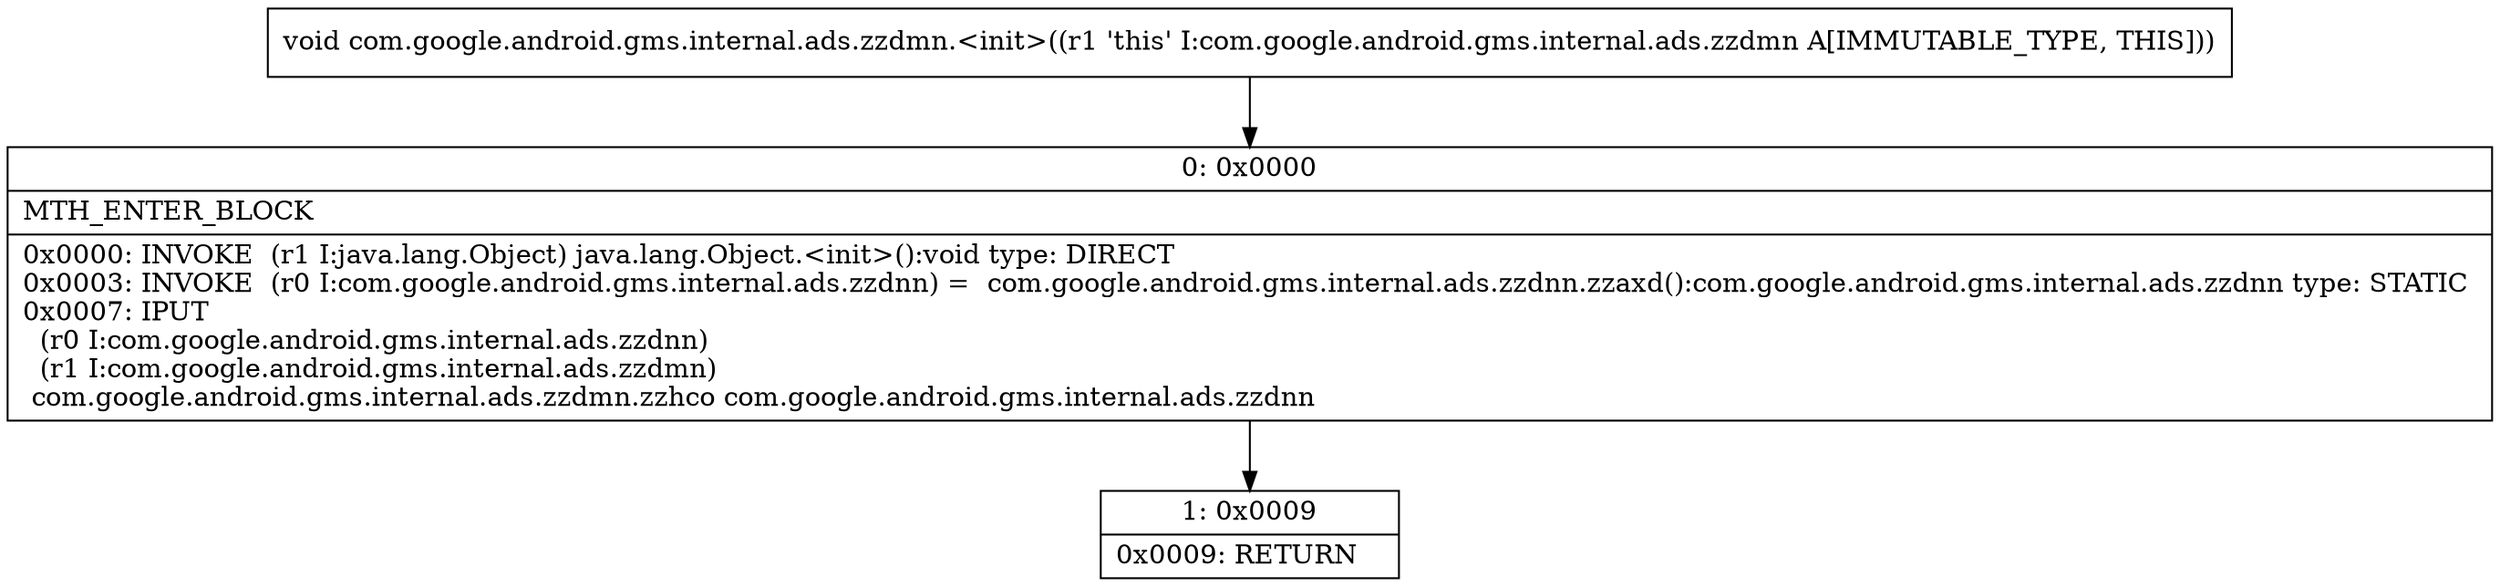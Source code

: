 digraph "CFG forcom.google.android.gms.internal.ads.zzdmn.\<init\>()V" {
Node_0 [shape=record,label="{0\:\ 0x0000|MTH_ENTER_BLOCK\l|0x0000: INVOKE  (r1 I:java.lang.Object) java.lang.Object.\<init\>():void type: DIRECT \l0x0003: INVOKE  (r0 I:com.google.android.gms.internal.ads.zzdnn) =  com.google.android.gms.internal.ads.zzdnn.zzaxd():com.google.android.gms.internal.ads.zzdnn type: STATIC \l0x0007: IPUT  \l  (r0 I:com.google.android.gms.internal.ads.zzdnn)\l  (r1 I:com.google.android.gms.internal.ads.zzdmn)\l com.google.android.gms.internal.ads.zzdmn.zzhco com.google.android.gms.internal.ads.zzdnn \l}"];
Node_1 [shape=record,label="{1\:\ 0x0009|0x0009: RETURN   \l}"];
MethodNode[shape=record,label="{void com.google.android.gms.internal.ads.zzdmn.\<init\>((r1 'this' I:com.google.android.gms.internal.ads.zzdmn A[IMMUTABLE_TYPE, THIS])) }"];
MethodNode -> Node_0;
Node_0 -> Node_1;
}

